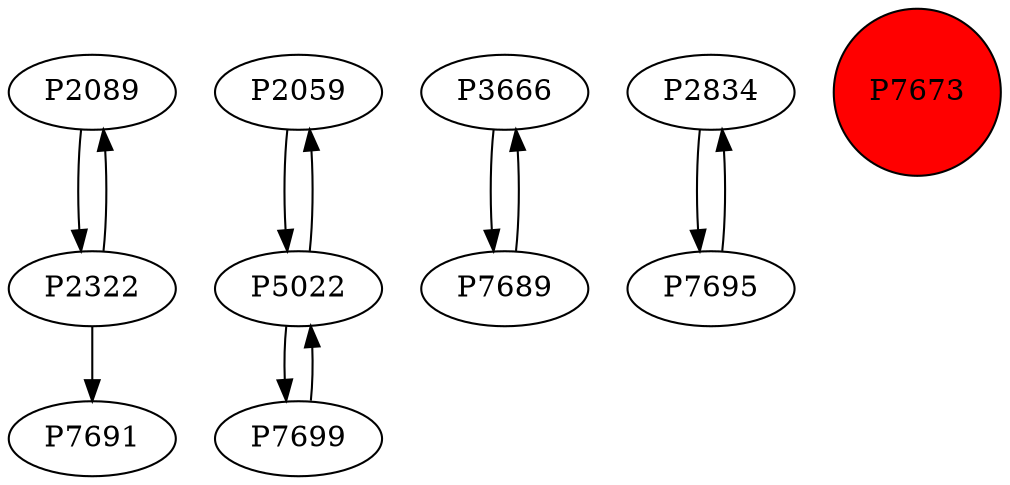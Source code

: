 digraph {
	P2089 -> P2322
	P2059 -> P5022
	P2322 -> P7691
	P5022 -> P2059
	P2322 -> P2089
	P3666 -> P7689
	P2834 -> P7695
	P7699 -> P5022
	P5022 -> P7699
	P7695 -> P2834
	P7689 -> P3666
	P7673 [shape=circle]
	P7673 [style=filled]
	P7673 [fillcolor=red]
}